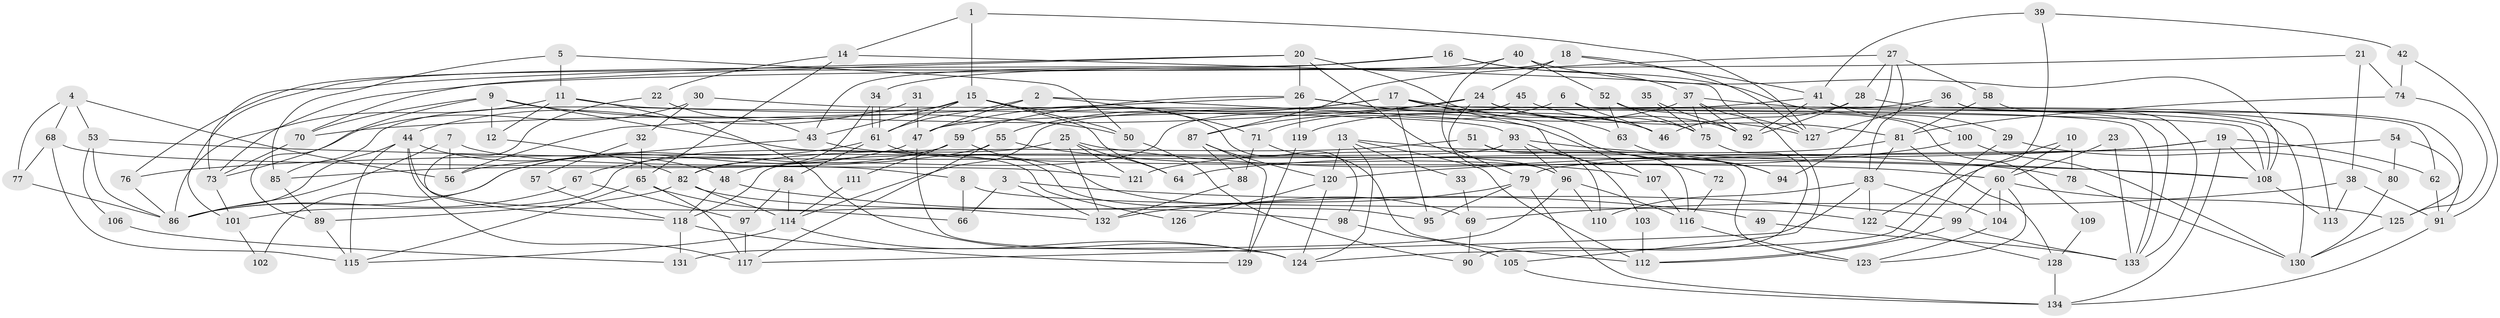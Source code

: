 // Generated by graph-tools (version 1.1) at 2025/49/03/09/25 04:49:53]
// undirected, 134 vertices, 268 edges
graph export_dot {
graph [start="1"]
  node [color=gray90,style=filled];
  1;
  2;
  3;
  4;
  5;
  6;
  7;
  8;
  9;
  10;
  11;
  12;
  13;
  14;
  15;
  16;
  17;
  18;
  19;
  20;
  21;
  22;
  23;
  24;
  25;
  26;
  27;
  28;
  29;
  30;
  31;
  32;
  33;
  34;
  35;
  36;
  37;
  38;
  39;
  40;
  41;
  42;
  43;
  44;
  45;
  46;
  47;
  48;
  49;
  50;
  51;
  52;
  53;
  54;
  55;
  56;
  57;
  58;
  59;
  60;
  61;
  62;
  63;
  64;
  65;
  66;
  67;
  68;
  69;
  70;
  71;
  72;
  73;
  74;
  75;
  76;
  77;
  78;
  79;
  80;
  81;
  82;
  83;
  84;
  85;
  86;
  87;
  88;
  89;
  90;
  91;
  92;
  93;
  94;
  95;
  96;
  97;
  98;
  99;
  100;
  101;
  102;
  103;
  104;
  105;
  106;
  107;
  108;
  109;
  110;
  111;
  112;
  113;
  114;
  115;
  116;
  117;
  118;
  119;
  120;
  121;
  122;
  123;
  124;
  125;
  126;
  127;
  128;
  129;
  130;
  131;
  132;
  133;
  134;
  1 -- 15;
  1 -- 127;
  1 -- 14;
  2 -- 47;
  2 -- 71;
  2 -- 61;
  2 -- 72;
  3 -- 99;
  3 -- 66;
  3 -- 132;
  4 -- 68;
  4 -- 53;
  4 -- 56;
  4 -- 77;
  5 -- 50;
  5 -- 85;
  5 -- 11;
  6 -- 133;
  6 -- 71;
  6 -- 46;
  7 -- 56;
  7 -- 86;
  7 -- 8;
  8 -- 122;
  8 -- 66;
  9 -- 70;
  9 -- 12;
  9 -- 50;
  9 -- 89;
  9 -- 126;
  10 -- 122;
  10 -- 78;
  10 -- 60;
  11 -- 93;
  11 -- 12;
  11 -- 86;
  11 -- 124;
  12 -- 82;
  13 -- 124;
  13 -- 120;
  13 -- 33;
  13 -- 112;
  13 -- 123;
  14 -- 127;
  14 -- 22;
  14 -- 65;
  15 -- 98;
  15 -- 61;
  15 -- 43;
  15 -- 50;
  15 -- 64;
  15 -- 85;
  16 -- 29;
  16 -- 37;
  16 -- 34;
  16 -- 101;
  17 -- 47;
  17 -- 55;
  17 -- 46;
  17 -- 62;
  17 -- 95;
  17 -- 107;
  18 -- 24;
  18 -- 43;
  18 -- 41;
  18 -- 127;
  19 -- 134;
  19 -- 108;
  19 -- 62;
  19 -- 64;
  19 -- 76;
  20 -- 73;
  20 -- 46;
  20 -- 26;
  20 -- 70;
  20 -- 96;
  21 -- 73;
  21 -- 74;
  21 -- 38;
  22 -- 43;
  22 -- 118;
  23 -- 60;
  23 -- 133;
  24 -- 75;
  24 -- 92;
  24 -- 70;
  24 -- 79;
  24 -- 87;
  24 -- 127;
  25 -- 64;
  25 -- 132;
  25 -- 78;
  25 -- 101;
  25 -- 121;
  26 -- 56;
  26 -- 59;
  26 -- 63;
  26 -- 94;
  26 -- 119;
  27 -- 28;
  27 -- 94;
  27 -- 58;
  27 -- 83;
  27 -- 87;
  28 -- 46;
  28 -- 130;
  28 -- 92;
  29 -- 124;
  29 -- 80;
  30 -- 73;
  30 -- 108;
  30 -- 32;
  31 -- 47;
  31 -- 44;
  32 -- 65;
  32 -- 57;
  33 -- 69;
  34 -- 61;
  34 -- 61;
  34 -- 82;
  35 -- 75;
  35 -- 92;
  36 -- 127;
  36 -- 114;
  36 -- 113;
  36 -- 125;
  37 -- 92;
  37 -- 108;
  37 -- 75;
  37 -- 105;
  37 -- 119;
  38 -- 113;
  38 -- 69;
  38 -- 91;
  39 -- 41;
  39 -- 42;
  39 -- 112;
  40 -- 96;
  40 -- 76;
  40 -- 52;
  40 -- 108;
  41 -- 133;
  41 -- 47;
  41 -- 92;
  41 -- 100;
  42 -- 74;
  42 -- 91;
  43 -- 60;
  43 -- 56;
  44 -- 86;
  44 -- 115;
  44 -- 48;
  44 -- 66;
  44 -- 117;
  45 -- 48;
  45 -- 81;
  47 -- 124;
  47 -- 86;
  48 -- 118;
  48 -- 49;
  49 -- 133;
  50 -- 90;
  51 -- 110;
  51 -- 82;
  51 -- 116;
  52 -- 75;
  52 -- 63;
  52 -- 109;
  53 -- 108;
  53 -- 86;
  53 -- 106;
  54 -- 91;
  54 -- 79;
  54 -- 80;
  55 -- 117;
  55 -- 107;
  55 -- 85;
  57 -- 118;
  58 -- 81;
  58 -- 133;
  59 -- 67;
  59 -- 69;
  59 -- 111;
  60 -- 123;
  60 -- 99;
  60 -- 104;
  60 -- 125;
  61 -- 84;
  61 -- 95;
  61 -- 102;
  62 -- 91;
  63 -- 94;
  65 -- 132;
  65 -- 115;
  65 -- 117;
  67 -- 97;
  67 -- 86;
  68 -- 77;
  68 -- 115;
  68 -- 121;
  69 -- 90;
  70 -- 73;
  71 -- 88;
  71 -- 112;
  72 -- 116;
  73 -- 101;
  74 -- 81;
  74 -- 125;
  75 -- 90;
  76 -- 86;
  77 -- 86;
  78 -- 130;
  79 -- 95;
  79 -- 132;
  79 -- 134;
  80 -- 130;
  81 -- 83;
  81 -- 121;
  81 -- 128;
  82 -- 89;
  82 -- 98;
  82 -- 114;
  83 -- 117;
  83 -- 104;
  83 -- 110;
  83 -- 122;
  84 -- 114;
  84 -- 97;
  85 -- 89;
  87 -- 88;
  87 -- 120;
  87 -- 129;
  88 -- 132;
  89 -- 115;
  91 -- 134;
  93 -- 118;
  93 -- 96;
  93 -- 103;
  93 -- 108;
  96 -- 116;
  96 -- 110;
  96 -- 131;
  97 -- 117;
  98 -- 105;
  99 -- 112;
  99 -- 133;
  100 -- 120;
  100 -- 130;
  101 -- 102;
  103 -- 112;
  104 -- 123;
  105 -- 134;
  106 -- 131;
  107 -- 116;
  108 -- 113;
  109 -- 128;
  111 -- 114;
  114 -- 115;
  114 -- 124;
  116 -- 123;
  118 -- 129;
  118 -- 131;
  119 -- 129;
  120 -- 124;
  120 -- 126;
  122 -- 128;
  125 -- 130;
  128 -- 134;
}
